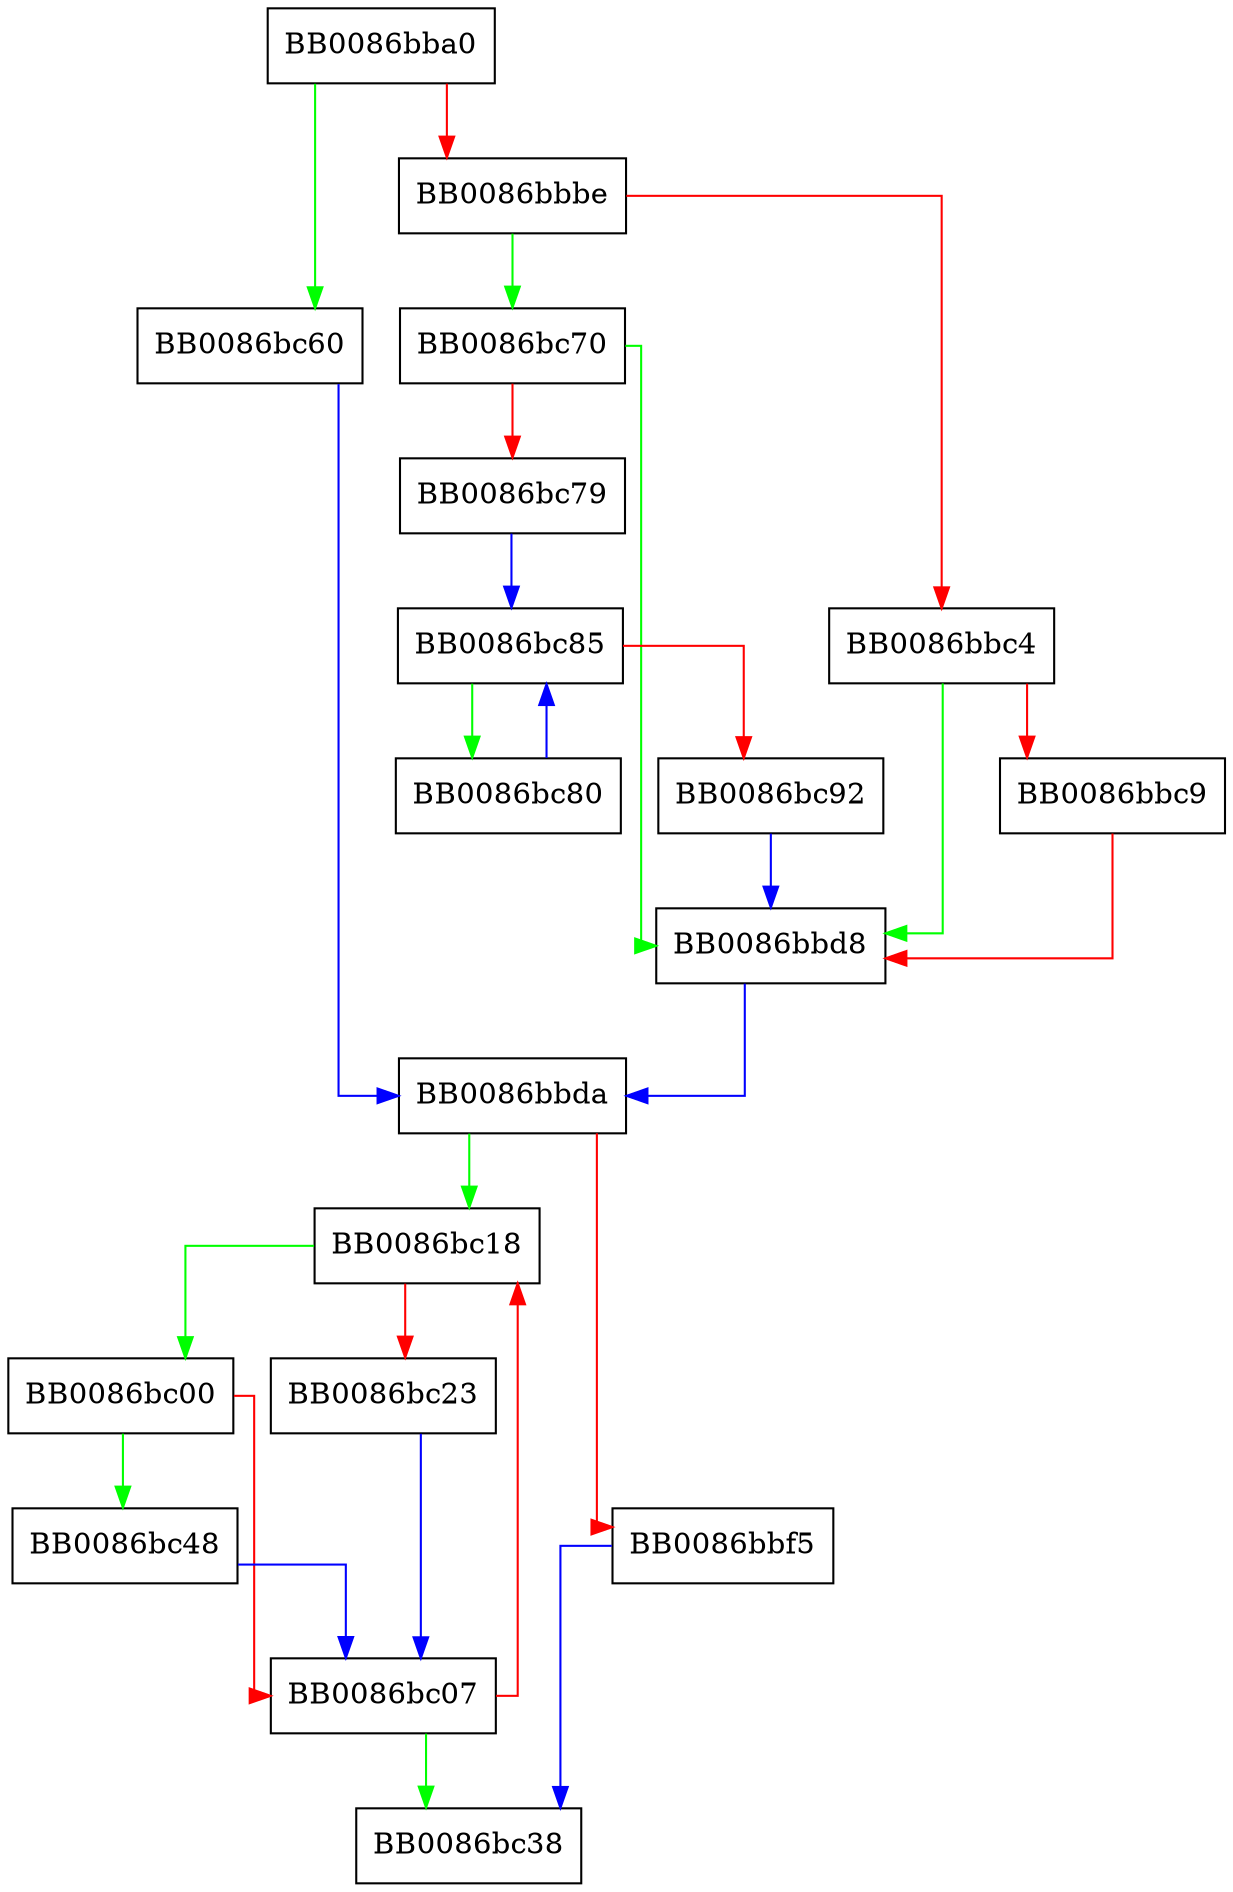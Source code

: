 digraph __mpn_impn_sqr_n_basecase {
  node [shape="box"];
  graph [splines=ortho];
  BB0086bba0 -> BB0086bc60 [color="green"];
  BB0086bba0 -> BB0086bbbe [color="red"];
  BB0086bbbe -> BB0086bc70 [color="green"];
  BB0086bbbe -> BB0086bbc4 [color="red"];
  BB0086bbc4 -> BB0086bbd8 [color="green"];
  BB0086bbc4 -> BB0086bbc9 [color="red"];
  BB0086bbc9 -> BB0086bbd8 [color="red"];
  BB0086bbd8 -> BB0086bbda [color="blue"];
  BB0086bbda -> BB0086bc18 [color="green"];
  BB0086bbda -> BB0086bbf5 [color="red"];
  BB0086bbf5 -> BB0086bc38 [color="blue"];
  BB0086bc00 -> BB0086bc48 [color="green"];
  BB0086bc00 -> BB0086bc07 [color="red"];
  BB0086bc07 -> BB0086bc38 [color="green"];
  BB0086bc07 -> BB0086bc18 [color="red"];
  BB0086bc18 -> BB0086bc00 [color="green"];
  BB0086bc18 -> BB0086bc23 [color="red"];
  BB0086bc23 -> BB0086bc07 [color="blue"];
  BB0086bc48 -> BB0086bc07 [color="blue"];
  BB0086bc60 -> BB0086bbda [color="blue"];
  BB0086bc70 -> BB0086bbd8 [color="green"];
  BB0086bc70 -> BB0086bc79 [color="red"];
  BB0086bc79 -> BB0086bc85 [color="blue"];
  BB0086bc80 -> BB0086bc85 [color="blue"];
  BB0086bc85 -> BB0086bc80 [color="green"];
  BB0086bc85 -> BB0086bc92 [color="red"];
  BB0086bc92 -> BB0086bbd8 [color="blue"];
}